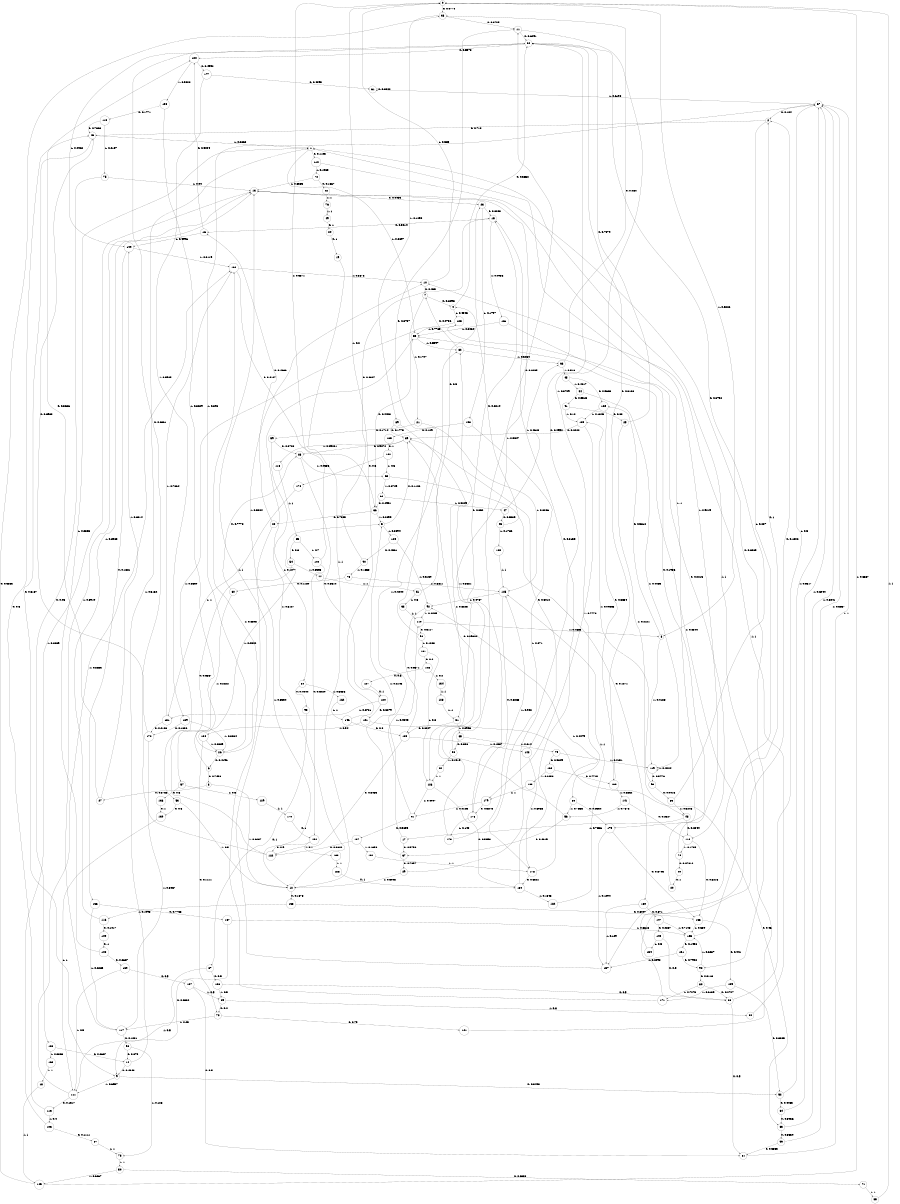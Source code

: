 digraph "ch1faceL11" {
size = "6,8.5";
ratio = "fill";
node [shape = circle];
node [fontsize = 24];
edge [fontsize = 24];
0 -> 38 [label = "0: 0.4774   "];
0 -> 8 [label = "1: 0.5226   "];
1 -> 112 [label = "0: 0.1103   "];
1 -> 55 [label = "1: 0.8897   "];
2 -> 46 [label = "0: 0.713    "];
2 -> 157 [label = "1: 0.287    "];
3 -> 27 [label = "0: 0.3763   "];
3 -> 12 [label = "1: 0.6237   "];
4 -> 32 [label = "0: 0.5652   "];
4 -> 123 [label = "1: 0.4348   "];
5 -> 39 [label = "0: 0.1106   "];
5 -> 124 [label = "1: 0.8894   "];
6 -> 3 [label = "0: 0.7458   "];
6 -> 5 [label = "1: 0.2542   "];
7 -> 4 [label = "0: 0.8293   "];
7 -> 21 [label = "1: 0.1707   "];
8 -> 164 [label = "0: 0.5812   "];
8 -> 119 [label = "1: 0.4188   "];
9 -> 52 [label = "0: 0.3443   "];
9 -> 111 [label = "1: 0.6557   "];
10 -> 7 [label = "0: 0.465    "];
10 -> 0 [label = "1: 0.535    "];
11 -> 32 [label = "0: 0.6291   "];
11 -> 84 [label = "1: 0.3709   "];
12 -> 155 [label = "0: 0.1873   "];
12 -> 55 [label = "1: 0.8127   "];
13 -> 23 [label = "0: 0.4453   "];
13 -> 31 [label = "1: 0.5547   "];
14 -> 9 [label = "0: 0.4848   "];
14 -> 1 [label = "1: 0.5152   "];
15 -> 16 [label = "0: 0.5014   "];
15 -> 161 [label = "1: 0.4986   "];
16 -> 100 [label = "0: 0.5004   "];
16 -> 149 [label = "1: 0.4996   "];
17 -> 37 [label = "0: 0.5756   "];
17 -> 82 [label = "1: 0.4244   "];
18 -> 145 [label = "1: 1        "];
19 -> 12 [label = "1: 1        "];
20 -> 1 [label = "1: 1        "];
21 -> 59 [label = "0: 0.1714   "];
21 -> 125 [label = "1: 0.8286   "];
22 -> 126 [label = "1: 1        "];
23 -> 15 [label = "0: 0.8203   "];
23 -> 158 [label = "1: 0.1797   "];
24 -> 19 [label = "0: 1        "];
25 -> 32 [label = "0: 0.7879   "];
25 -> 48 [label = "1: 0.2121   "];
26 -> 6 [label = "0: 0.4196   "];
26 -> 10 [label = "1: 0.5804   "];
27 -> 100 [label = "0: 0.3686   "];
27 -> 149 [label = "1: 0.6314   "];
28 -> 16 [label = "0: 0.4666   "];
28 -> 12 [label = "1: 0.5334   "];
29 -> 32 [label = "0: 0.4992   "];
29 -> 12 [label = "1: 0.5008   "];
30 -> 10 [label = "1: 1        "];
31 -> 135 [label = "0: 0.6047   "];
31 -> 65 [label = "1: 0.3953   "];
32 -> 100 [label = "0: 0.5578   "];
32 -> 149 [label = "1: 0.4422   "];
33 -> 110 [label = "1: 1        "];
34 -> 95 [label = "0: 0.4444   "];
34 -> 162 [label = "1: 0.5556   "];
35 -> 0 [label = "1: 1        "];
36 -> 28 [label = "0: 0.7305   "];
36 -> 5 [label = "1: 0.2695   "];
37 -> 29 [label = "0: 0.7857   "];
37 -> 5 [label = "1: 0.2143   "];
38 -> 11 [label = "0: 0.8705   "];
38 -> 89 [label = "1: 0.1295   "];
39 -> 88 [label = "0: 0.9072   "];
39 -> 118 [label = "1: 0.09281  "];
40 -> 20 [label = "0: 1        "];
41 -> 25 [label = "0: 0.88     "];
41 -> 185 [label = "1: 0.12     "];
42 -> 76 [label = "1: 1        "];
43 -> 4 [label = "0: 0.8214   "];
43 -> 180 [label = "1: 0.1786   "];
44 -> 41 [label = "0: 0.5515   "];
44 -> 119 [label = "1: 0.4485   "];
45 -> 164 [label = "0: 0.5683   "];
45 -> 44 [label = "1: 0.4317   "];
46 -> 9 [label = "0: 0.3137   "];
46 -> 1 [label = "1: 0.6863   "];
47 -> 43 [label = "0: 0.5385   "];
47 -> 66 [label = "1: 0.4615   "];
48 -> 114 [label = "0: 0.2344   "];
48 -> 17 [label = "1: 0.7656   "];
49 -> 24 [label = "0: 1        "];
50 -> 71 [label = "0: 0.3333   "];
50 -> 145 [label = "1: 0.6667   "];
51 -> 23 [label = "0: 0.5      "];
51 -> 33 [label = "1: 0.5      "];
52 -> 64 [label = "0: 0.4483   "];
52 -> 67 [label = "1: 0.5517   "];
53 -> 130 [label = "0: 0.5      "];
53 -> 12 [label = "1: 0.5      "];
54 -> 53 [label = "0: 0.6667   "];
54 -> 77 [label = "1: 0.3333   "];
55 -> 36 [label = "0: 0.4403   "];
55 -> 82 [label = "1: 0.5597   "];
56 -> 37 [label = "0: 0.4619   "];
56 -> 82 [label = "1: 0.5381   "];
57 -> 136 [label = "0: 0.5      "];
57 -> 129 [label = "1: 0.5      "];
58 -> 11 [label = "0: 0.8485   "];
58 -> 22 [label = "1: 0.1515   "];
59 -> 88 [label = "0: 0.8723   "];
59 -> 34 [label = "1: 0.1277   "];
60 -> 88 [label = "0: 0.7778   "];
60 -> 57 [label = "1: 0.2222   "];
61 -> 61 [label = "0: 0.3802   "];
61 -> 67 [label = "1: 0.6198   "];
62 -> 36 [label = "0: 0.4951   "];
62 -> 47 [label = "1: 0.5049   "];
63 -> 99 [label = "0: 0.3559   "];
63 -> 67 [label = "1: 0.6441   "];
64 -> 63 [label = "0: 0.3956   "];
64 -> 67 [label = "1: 0.6044   "];
65 -> 58 [label = "0: 0.386    "];
65 -> 79 [label = "1: 0.614    "];
66 -> 38 [label = "0: 0.484    "];
66 -> 45 [label = "1: 0.516    "];
67 -> 2 [label = "0: 0.104    "];
67 -> 26 [label = "1: 0.896    "];
68 -> 150 [label = "0: 0.1271   "];
68 -> 62 [label = "1: 0.8729   "];
69 -> 70 [label = "0: 0.2      "];
69 -> 30 [label = "1: 0.8      "];
70 -> 121 [label = "0: 0.75     "];
70 -> 117 [label = "1: 0.25     "];
71 -> 35 [label = "1: 1        "];
72 -> 42 [label = "0: 0.1667   "];
72 -> 13 [label = "1: 0.8333   "];
73 -> 60 [label = "0: 0.1189   "];
73 -> 125 [label = "1: 0.8811   "];
74 -> 40 [label = "0: 0.07812  "];
74 -> 13 [label = "1: 0.9219   "];
75 -> 103 [label = "0: 0.06     "];
75 -> 13 [label = "1: 0.94     "];
76 -> 49 [label = "1: 1        "];
77 -> 51 [label = "1: 1        "];
78 -> 50 [label = "1: 1        "];
79 -> 168 [label = "0: 0.5849   "];
79 -> 119 [label = "1: 0.4151   "];
80 -> 86 [label = "0: 0.2727   "];
80 -> 171 [label = "1: 0.7273   "];
81 -> 67 [label = "1: 1        "];
82 -> 7 [label = "0: 0.4736   "];
82 -> 66 [label = "1: 0.5264   "];
83 -> 32 [label = "0: 0.6752   "];
83 -> 48 [label = "1: 0.3248   "];
84 -> 175 [label = "0: 0.2334   "];
84 -> 56 [label = "1: 0.7666   "];
85 -> 54 [label = "0: 0.3      "];
85 -> 144 [label = "1: 0.7      "];
86 -> 81 [label = "0: 0.5      "];
86 -> 67 [label = "1: 0.5      "];
87 -> 106 [label = "0: 0.5      "];
87 -> 111 [label = "1: 0.5      "];
88 -> 120 [label = "0: 0.5614   "];
88 -> 68 [label = "1: 0.4386   "];
89 -> 39 [label = "0: 0.1775   "];
89 -> 126 [label = "1: 0.8225   "];
90 -> 15 [label = "0: 0.8347   "];
90 -> 73 [label = "1: 0.1653   "];
91 -> 137 [label = "0: 0.5655   "];
91 -> 110 [label = "1: 0.4345   "];
92 -> 135 [label = "0: 0.5571   "];
92 -> 110 [label = "1: 0.4429   "];
93 -> 83 [label = "0: 0.9013   "];
93 -> 185 [label = "1: 0.09865  "];
94 -> 11 [label = "0: 0.8737   "];
94 -> 131 [label = "1: 0.1263   "];
95 -> 87 [label = "0: 1        "];
96 -> 14 [label = "0: 0.875    "];
96 -> 78 [label = "1: 0.125    "];
97 -> 78 [label = "1: 1        "];
98 -> 80 [label = "0: 0.3113   "];
98 -> 153 [label = "1: 0.6887   "];
99 -> 81 [label = "0: 0.3333   "];
99 -> 67 [label = "1: 0.6667   "];
100 -> 177 [label = "0: 0.4992   "];
100 -> 138 [label = "1: 0.5008   "];
101 -> 63 [label = "0: 0.46     "];
101 -> 104 [label = "1: 0.54     "];
102 -> 36 [label = "0: 0.4127   "];
102 -> 10 [label = "1: 0.5873   "];
103 -> 14 [label = "0: 0.6667   "];
103 -> 163 [label = "1: 0.3333   "];
104 -> 70 [label = "0: 0.1111   "];
104 -> 26 [label = "1: 0.8889   "];
105 -> 97 [label = "0: 0.1111   "];
105 -> 13 [label = "1: 0.8889   "];
106 -> 86 [label = "0: 0.5      "];
106 -> 69 [label = "1: 0.5      "];
107 -> 81 [label = "0: 0.5      "];
107 -> 69 [label = "1: 0.5      "];
108 -> 139 [label = "0: 0.6667   "];
108 -> 1 [label = "1: 0.3333   "];
109 -> 108 [label = "0: 1        "];
110 -> 94 [label = "0: 0.5117   "];
110 -> 8 [label = "1: 0.4883   "];
111 -> 113 [label = "0: 0.1317   "];
111 -> 102 [label = "1: 0.8683   "];
112 -> 98 [label = "0: 0.8065   "];
112 -> 72 [label = "1: 0.1935   "];
113 -> 46 [label = "0: 0.6      "];
113 -> 105 [label = "1: 0.4      "];
114 -> 166 [label = "0: 0.8215   "];
114 -> 74 [label = "1: 0.1785   "];
115 -> 46 [label = "0: 0.7863   "];
115 -> 75 [label = "1: 0.2137   "];
116 -> 109 [label = "0: 0.1017   "];
116 -> 13 [label = "1: 0.8983   "];
117 -> 96 [label = "0: 0.1081   "];
117 -> 13 [label = "1: 0.8919   "];
118 -> 85 [label = "1: 1        "];
119 -> 93 [label = "0: 0.5776   "];
119 -> 119 [label = "1: 0.4224   "];
120 -> 101 [label = "0: 0.3279   "];
120 -> 181 [label = "1: 0.6721   "];
121 -> 1 [label = "1: 1        "];
122 -> 32 [label = "0: 0.6361   "];
122 -> 123 [label = "1: 0.3639   "];
123 -> 114 [label = "0: 0.2215   "];
123 -> 55 [label = "1: 0.7785   "];
124 -> 90 [label = "0: 0.4861   "];
124 -> 92 [label = "1: 0.5139   "];
125 -> 176 [label = "0: 0.5263   "];
125 -> 92 [label = "1: 0.4737   "];
126 -> 184 [label = "0: 0.5093   "];
126 -> 91 [label = "1: 0.4907   "];
127 -> 120 [label = "0: 1        "];
128 -> 31 [label = "1: 1        "];
129 -> 170 [label = "1: 1        "];
130 -> 111 [label = "1: 1        "];
131 -> 148 [label = "0: 0.2      "];
131 -> 126 [label = "1: 0.8      "];
132 -> 178 [label = "1: 1        "];
133 -> 186 [label = "1: 1        "];
134 -> 128 [label = "1: 1        "];
135 -> 122 [label = "0: 0.8463   "];
135 -> 143 [label = "1: 0.1537   "];
136 -> 130 [label = "0: 1        "];
137 -> 122 [label = "0: 0.8642   "];
137 -> 132 [label = "1: 0.1358   "];
138 -> 115 [label = "0: 0.1771   "];
138 -> 26 [label = "1: 0.8229   "];
139 -> 107 [label = "0: 0.5      "];
139 -> 111 [label = "1: 0.5      "];
140 -> 86 [label = "0: 0.5      "];
140 -> 154 [label = "1: 0.5      "];
141 -> 114 [label = "0: 0.2327   "];
141 -> 56 [label = "1: 0.7673   "];
142 -> 174 [label = "0: 0.5      "];
142 -> 68 [label = "1: 0.5      "];
143 -> 39 [label = "0: 0.3012   "];
143 -> 178 [label = "1: 0.6988   "];
144 -> 152 [label = "0: 0.6429   "];
144 -> 0 [label = "1: 0.3571   "];
145 -> 38 [label = "0: 0.3333   "];
145 -> 0 [label = "1: 0.6667   "];
146 -> 135 [label = "0: 0.8      "];
146 -> 0 [label = "1: 0.2      "];
147 -> 140 [label = "0: 0.2857   "];
147 -> 153 [label = "1: 0.7143   "];
148 -> 127 [label = "0: 0.8      "];
148 -> 134 [label = "1: 0.2      "];
149 -> 156 [label = "0: 0.1881   "];
149 -> 102 [label = "1: 0.8119   "];
150 -> 147 [label = "0: 0.871    "];
150 -> 157 [label = "1: 0.129    "];
151 -> 98 [label = "0: 0.7902   "];
151 -> 157 [label = "1: 0.2098   "];
152 -> 122 [label = "0: 0.9      "];
152 -> 133 [label = "1: 0.1      "];
153 -> 151 [label = "0: 0.1456   "];
153 -> 55 [label = "1: 0.8544   "];
154 -> 2 [label = "0: 1        "];
155 -> 166 [label = "0: 0.8007   "];
155 -> 116 [label = "1: 0.1993   "];
156 -> 167 [label = "0: 0.7735   "];
156 -> 117 [label = "1: 0.2265   "];
157 -> 13 [label = "1: 1        "];
158 -> 165 [label = "0: 0.129    "];
158 -> 178 [label = "1: 0.871    "];
159 -> 52 [label = "0: 0.3865   "];
159 -> 171 [label = "1: 0.6135   "];
160 -> 32 [label = "0: 0.6168   "];
160 -> 141 [label = "1: 0.3832   "];
161 -> 175 [label = "0: 0.1936   "];
161 -> 55 [label = "1: 0.8064   "];
162 -> 146 [label = "1: 1        "];
163 -> 18 [label = "1: 1        "];
164 -> 160 [label = "0: 0.8654   "];
164 -> 185 [label = "1: 0.1346   "];
165 -> 142 [label = "0: 1        "];
166 -> 159 [label = "0: 0.441    "];
166 -> 153 [label = "1: 0.559    "];
167 -> 9 [label = "0: 0.3382   "];
167 -> 153 [label = "1: 0.6618   "];
168 -> 160 [label = "0: 0.7742   "];
168 -> 183 [label = "1: 0.2258   "];
169 -> 172 [label = "0: 0.1636   "];
169 -> 26 [label = "1: 0.8364   "];
170 -> 152 [label = "0: 1        "];
171 -> 2 [label = "0: 0.1302   "];
171 -> 102 [label = "1: 0.8698   "];
172 -> 46 [label = "0: 0.6933   "];
172 -> 117 [label = "1: 0.3067   "];
173 -> 39 [label = "0: 0.09804  "];
173 -> 125 [label = "1: 0.902    "];
174 -> 181 [label = "1: 1        "];
175 -> 166 [label = "0: 0.8706   "];
175 -> 157 [label = "1: 0.1294   "];
176 -> 15 [label = "0: 0.852    "];
176 -> 173 [label = "1: 0.148    "];
177 -> 61 [label = "0: 0.4095   "];
177 -> 169 [label = "1: 0.5905   "];
178 -> 184 [label = "0: 0.5521   "];
178 -> 92 [label = "1: 0.4479   "];
179 -> 176 [label = "0: 0.5875   "];
179 -> 91 [label = "1: 0.4125   "];
180 -> 125 [label = "1: 1        "];
181 -> 172 [label = "0: 0.2136   "];
181 -> 102 [label = "1: 0.7864   "];
182 -> 125 [label = "1: 1        "];
183 -> 179 [label = "1: 1        "];
184 -> 15 [label = "0: 0.8155   "];
184 -> 182 [label = "1: 0.1845   "];
185 -> 39 [label = "0: 0.2222   "];
185 -> 179 [label = "1: 0.7778   "];
186 -> 184 [label = "0: 1        "];
}